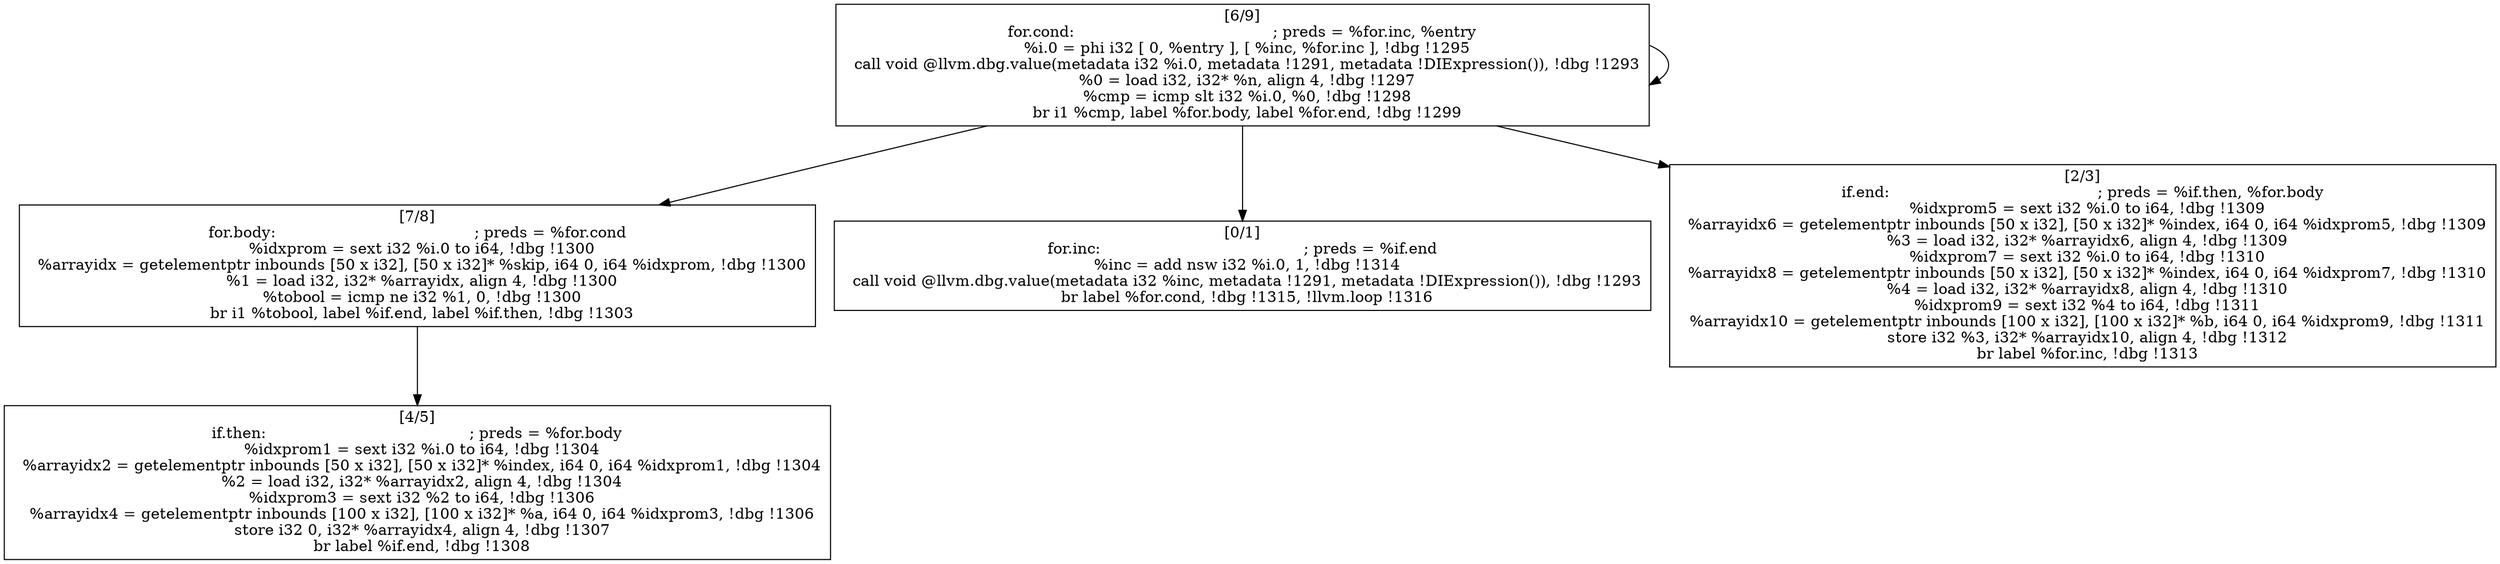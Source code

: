 
digraph G {


node49 [label="[7/8]
for.body:                                         ; preds = %for.cond
  %idxprom = sext i32 %i.0 to i64, !dbg !1300
  %arrayidx = getelementptr inbounds [50 x i32], [50 x i32]* %skip, i64 0, i64 %idxprom, !dbg !1300
  %1 = load i32, i32* %arrayidx, align 4, !dbg !1300
  %tobool = icmp ne i32 %1, 0, !dbg !1300
  br i1 %tobool, label %if.end, label %if.then, !dbg !1303
",shape=rectangle ]
node48 [label="[6/9]
for.cond:                                         ; preds = %for.inc, %entry
  %i.0 = phi i32 [ 0, %entry ], [ %inc, %for.inc ], !dbg !1295
  call void @llvm.dbg.value(metadata i32 %i.0, metadata !1291, metadata !DIExpression()), !dbg !1293
  %0 = load i32, i32* %n, align 4, !dbg !1297
  %cmp = icmp slt i32 %i.0, %0, !dbg !1298
  br i1 %cmp, label %for.body, label %for.end, !dbg !1299
",shape=rectangle ]
node45 [label="[0/1]
for.inc:                                          ; preds = %if.end
  %inc = add nsw i32 %i.0, 1, !dbg !1314
  call void @llvm.dbg.value(metadata i32 %inc, metadata !1291, metadata !DIExpression()), !dbg !1293
  br label %for.cond, !dbg !1315, !llvm.loop !1316
",shape=rectangle ]
node47 [label="[4/5]
if.then:                                          ; preds = %for.body
  %idxprom1 = sext i32 %i.0 to i64, !dbg !1304
  %arrayidx2 = getelementptr inbounds [50 x i32], [50 x i32]* %index, i64 0, i64 %idxprom1, !dbg !1304
  %2 = load i32, i32* %arrayidx2, align 4, !dbg !1304
  %idxprom3 = sext i32 %2 to i64, !dbg !1306
  %arrayidx4 = getelementptr inbounds [100 x i32], [100 x i32]* %a, i64 0, i64 %idxprom3, !dbg !1306
  store i32 0, i32* %arrayidx4, align 4, !dbg !1307
  br label %if.end, !dbg !1308
",shape=rectangle ]
node46 [label="[2/3]
if.end:                                           ; preds = %if.then, %for.body
  %idxprom5 = sext i32 %i.0 to i64, !dbg !1309
  %arrayidx6 = getelementptr inbounds [50 x i32], [50 x i32]* %index, i64 0, i64 %idxprom5, !dbg !1309
  %3 = load i32, i32* %arrayidx6, align 4, !dbg !1309
  %idxprom7 = sext i32 %i.0 to i64, !dbg !1310
  %arrayidx8 = getelementptr inbounds [50 x i32], [50 x i32]* %index, i64 0, i64 %idxprom7, !dbg !1310
  %4 = load i32, i32* %arrayidx8, align 4, !dbg !1310
  %idxprom9 = sext i32 %4 to i64, !dbg !1311
  %arrayidx10 = getelementptr inbounds [100 x i32], [100 x i32]* %b, i64 0, i64 %idxprom9, !dbg !1311
  store i32 %3, i32* %arrayidx10, align 4, !dbg !1312
  br label %for.inc, !dbg !1313
",shape=rectangle ]

node48->node46 [ ]
node48->node45 [ ]
node49->node47 [ ]
node48->node49 [ ]
node48->node48 [ ]


}
